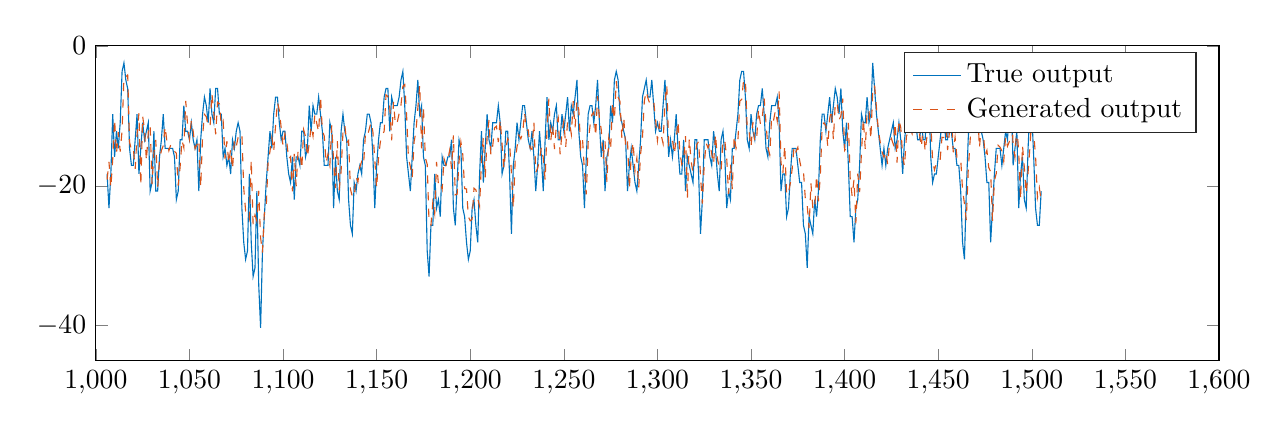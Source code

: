 % This file was created by matlab2tikz.
%
\definecolor{mycolor1}{rgb}{0.0,0.447,0.741}%
\definecolor{mycolor2}{rgb}{0.85,0.325,0.098}%
%
\begin{tikzpicture}

\begin{axis}[%
width=14.264cm,
height=4cm,
at={(0cm,0cm)},
scale only axis,
xmin=1000,
xmax=1600,
ymin=-45,
ymax=0,
axis background/.style={fill=white},
legend style={legend cell align=left, align=left, draw=white!15!black}
]
\addplot [color=mycolor1]
  table[row sep=crcr]{%
1006	-18.311\\
1007	-23.193\\
1008	-18.311\\
1009	-9.766\\
1010	-15.869\\
1011	-12.207\\
1012	-14.648\\
1013	-10.986\\
1014	-3.662\\
1015	-2.441\\
1016	-4.883\\
1017	-6.104\\
1018	-14.648\\
1019	-17.09\\
1020	-17.09\\
1021	-13.428\\
1022	-9.766\\
1023	-18.311\\
1024	-14.648\\
1025	-10.986\\
1026	-13.428\\
1027	-12.207\\
1028	-10.986\\
1029	-20.752\\
1030	-19.531\\
1031	-12.207\\
1032	-20.752\\
1033	-20.752\\
1034	-15.869\\
1035	-13.428\\
1036	-9.766\\
1037	-14.648\\
1038	-14.648\\
1039	-14.648\\
1040	-14.648\\
1041	-14.648\\
1042	-15.869\\
1043	-21.973\\
1044	-20.752\\
1045	-13.428\\
1046	-13.428\\
1047	-8.545\\
1048	-12.207\\
1049	-12.207\\
1050	-13.428\\
1051	-10.986\\
1052	-13.428\\
1053	-14.648\\
1054	-13.428\\
1055	-20.752\\
1056	-13.428\\
1057	-9.766\\
1058	-7.324\\
1059	-8.545\\
1060	-10.986\\
1061	-6.104\\
1062	-9.766\\
1063	-10.986\\
1064	-6.104\\
1065	-6.104\\
1066	-9.766\\
1067	-9.766\\
1068	-15.869\\
1069	-14.648\\
1070	-17.09\\
1071	-15.869\\
1072	-18.311\\
1073	-13.428\\
1074	-14.648\\
1075	-12.207\\
1076	-10.986\\
1077	-12.207\\
1078	-23.193\\
1079	-28.076\\
1080	-30.518\\
1081	-29.297\\
1082	-18.311\\
1083	-28.076\\
1084	-32.959\\
1085	-31.738\\
1086	-20.752\\
1087	-34.18\\
1088	-40.283\\
1089	-29.297\\
1090	-24.414\\
1091	-19.531\\
1092	-15.869\\
1093	-12.207\\
1094	-14.648\\
1095	-9.766\\
1096	-7.324\\
1097	-7.324\\
1098	-10.986\\
1099	-13.428\\
1100	-12.207\\
1101	-12.207\\
1102	-15.869\\
1103	-18.311\\
1104	-19.531\\
1105	-15.869\\
1106	-21.973\\
1107	-15.869\\
1108	-15.869\\
1109	-17.09\\
1110	-12.207\\
1111	-12.207\\
1112	-15.869\\
1113	-14.648\\
1114	-8.545\\
1115	-12.207\\
1116	-8.545\\
1117	-9.766\\
1118	-9.766\\
1119	-7.324\\
1120	-9.766\\
1121	-12.207\\
1122	-17.09\\
1123	-17.09\\
1124	-17.09\\
1125	-10.986\\
1126	-12.207\\
1127	-23.193\\
1128	-15.869\\
1129	-20.752\\
1130	-21.973\\
1131	-12.207\\
1132	-9.766\\
1133	-12.207\\
1134	-13.428\\
1135	-21.973\\
1136	-25.635\\
1137	-26.855\\
1138	-19.531\\
1139	-20.752\\
1140	-18.311\\
1141	-17.09\\
1142	-18.311\\
1143	-13.428\\
1144	-12.207\\
1145	-9.766\\
1146	-9.766\\
1147	-10.986\\
1148	-15.869\\
1149	-23.193\\
1150	-17.09\\
1151	-13.428\\
1152	-10.986\\
1153	-10.986\\
1154	-7.324\\
1155	-6.104\\
1156	-6.104\\
1157	-12.207\\
1158	-7.324\\
1159	-8.545\\
1160	-8.545\\
1161	-8.545\\
1162	-7.324\\
1163	-4.883\\
1164	-3.662\\
1165	-8.545\\
1166	-15.869\\
1167	-18.311\\
1168	-20.752\\
1169	-15.869\\
1170	-10.986\\
1171	-8.545\\
1172	-4.883\\
1173	-9.766\\
1174	-8.545\\
1175	-15.869\\
1176	-17.09\\
1177	-29.297\\
1178	-32.959\\
1179	-25.635\\
1180	-25.635\\
1181	-18.311\\
1182	-23.193\\
1183	-21.973\\
1184	-24.414\\
1185	-15.869\\
1186	-17.09\\
1187	-17.09\\
1188	-15.869\\
1189	-15.869\\
1190	-13.428\\
1191	-23.193\\
1192	-25.635\\
1193	-19.531\\
1194	-13.428\\
1195	-14.648\\
1196	-23.193\\
1197	-24.414\\
1198	-28.076\\
1199	-30.518\\
1200	-29.297\\
1201	-23.193\\
1202	-21.973\\
1203	-25.635\\
1204	-28.076\\
1205	-18.311\\
1206	-12.207\\
1207	-19.531\\
1208	-14.648\\
1209	-9.766\\
1210	-13.428\\
1211	-14.648\\
1212	-10.986\\
1213	-10.986\\
1214	-10.986\\
1215	-8.545\\
1216	-10.986\\
1217	-18.311\\
1218	-17.09\\
1219	-12.207\\
1220	-12.207\\
1221	-18.311\\
1222	-26.855\\
1223	-17.09\\
1224	-14.648\\
1225	-10.986\\
1226	-13.428\\
1227	-10.986\\
1228	-8.545\\
1229	-8.545\\
1230	-10.986\\
1231	-13.428\\
1232	-14.648\\
1233	-12.207\\
1234	-15.869\\
1235	-20.752\\
1236	-17.09\\
1237	-12.207\\
1238	-15.869\\
1239	-20.752\\
1240	-13.428\\
1241	-7.324\\
1242	-13.428\\
1243	-10.986\\
1244	-12.207\\
1245	-9.766\\
1246	-8.545\\
1247	-13.428\\
1248	-13.428\\
1249	-9.766\\
1250	-12.207\\
1251	-9.766\\
1252	-7.324\\
1253	-12.207\\
1254	-8.545\\
1255	-9.766\\
1256	-7.324\\
1257	-4.883\\
1258	-12.207\\
1259	-15.869\\
1260	-17.09\\
1261	-23.193\\
1262	-15.869\\
1263	-9.766\\
1264	-8.545\\
1265	-8.545\\
1266	-10.986\\
1267	-8.545\\
1268	-4.883\\
1269	-10.986\\
1270	-15.869\\
1271	-13.428\\
1272	-20.752\\
1273	-15.869\\
1274	-14.648\\
1275	-8.545\\
1276	-10.986\\
1277	-4.883\\
1278	-3.662\\
1279	-4.883\\
1280	-9.766\\
1281	-10.986\\
1282	-12.207\\
1283	-13.428\\
1284	-20.752\\
1285	-17.09\\
1286	-14.648\\
1287	-17.09\\
1288	-19.531\\
1289	-20.752\\
1290	-17.09\\
1291	-13.428\\
1292	-7.324\\
1293	-6.104\\
1294	-4.883\\
1295	-7.324\\
1296	-7.324\\
1297	-4.883\\
1298	-8.545\\
1299	-12.207\\
1300	-10.986\\
1301	-12.207\\
1302	-12.207\\
1303	-8.545\\
1304	-4.883\\
1305	-9.766\\
1306	-15.869\\
1307	-13.428\\
1308	-15.869\\
1309	-13.428\\
1310	-9.766\\
1311	-14.648\\
1312	-18.311\\
1313	-18.311\\
1314	-13.428\\
1315	-20.752\\
1316	-15.869\\
1317	-17.09\\
1318	-18.311\\
1319	-19.531\\
1320	-13.428\\
1321	-13.428\\
1322	-18.311\\
1323	-26.855\\
1324	-21.973\\
1325	-13.428\\
1326	-13.428\\
1327	-13.428\\
1328	-15.869\\
1329	-17.09\\
1330	-12.207\\
1331	-14.648\\
1332	-18.311\\
1333	-20.752\\
1334	-13.428\\
1335	-12.207\\
1336	-15.869\\
1337	-23.193\\
1338	-20.752\\
1339	-21.973\\
1340	-14.648\\
1341	-14.648\\
1342	-12.207\\
1343	-9.766\\
1344	-4.883\\
1345	-3.662\\
1346	-3.662\\
1347	-7.324\\
1348	-13.428\\
1349	-14.648\\
1350	-9.766\\
1351	-12.207\\
1352	-13.428\\
1353	-9.766\\
1354	-8.545\\
1355	-8.545\\
1356	-6.104\\
1357	-9.766\\
1358	-14.648\\
1359	-15.869\\
1360	-10.986\\
1361	-8.545\\
1362	-8.545\\
1363	-8.545\\
1364	-7.324\\
1365	-10.986\\
1366	-20.752\\
1367	-18.311\\
1368	-18.311\\
1369	-24.414\\
1370	-23.193\\
1371	-18.311\\
1372	-14.648\\
1373	-14.648\\
1374	-14.648\\
1375	-17.09\\
1376	-19.531\\
1377	-19.531\\
1378	-25.635\\
1379	-26.855\\
1380	-31.738\\
1381	-24.414\\
1382	-25.635\\
1383	-26.855\\
1384	-21.973\\
1385	-24.414\\
1386	-20.752\\
1387	-13.428\\
1388	-9.766\\
1389	-9.766\\
1390	-12.207\\
1391	-9.766\\
1392	-7.324\\
1393	-10.986\\
1394	-8.545\\
1395	-6.104\\
1396	-7.324\\
1397	-9.766\\
1398	-6.104\\
1399	-12.207\\
1400	-14.648\\
1401	-10.986\\
1402	-17.09\\
1403	-24.414\\
1404	-24.414\\
1405	-28.076\\
1406	-23.193\\
1407	-21.973\\
1408	-17.09\\
1409	-9.766\\
1410	-10.986\\
1411	-10.986\\
1412	-7.324\\
1413	-10.986\\
1414	-9.766\\
1415	-2.441\\
1416	-6.104\\
1417	-9.766\\
1418	-12.207\\
1419	-14.648\\
1420	-17.09\\
1421	-14.648\\
1422	-17.09\\
1423	-14.648\\
1424	-13.428\\
1425	-12.207\\
1426	-10.986\\
1427	-14.648\\
1428	-13.428\\
1429	-10.986\\
1430	-13.428\\
1431	-18.311\\
1432	-13.428\\
1433	-10.986\\
1434	-10.986\\
1435	-10.986\\
1436	-8.545\\
1437	-7.324\\
1438	-10.986\\
1439	-13.428\\
1440	-13.428\\
1441	-10.986\\
1442	-13.428\\
1443	-13.428\\
1444	-8.545\\
1445	-7.324\\
1446	-15.869\\
1447	-19.531\\
1448	-18.311\\
1449	-18.311\\
1450	-15.869\\
1451	-13.428\\
1452	-10.986\\
1453	-9.766\\
1454	-13.428\\
1455	-13.428\\
1456	-8.545\\
1457	-12.207\\
1458	-14.648\\
1459	-14.648\\
1460	-17.09\\
1461	-17.09\\
1462	-20.752\\
1463	-28.076\\
1464	-30.518\\
1465	-20.752\\
1466	-13.428\\
1467	-8.545\\
1468	-6.104\\
1469	-8.545\\
1470	-7.324\\
1471	-10.986\\
1472	-12.207\\
1473	-12.207\\
1474	-13.428\\
1475	-15.869\\
1476	-19.531\\
1477	-19.531\\
1478	-28.076\\
1479	-23.193\\
1480	-18.311\\
1481	-14.648\\
1482	-14.648\\
1483	-14.648\\
1484	-17.09\\
1485	-14.648\\
1486	-12.207\\
1487	-13.428\\
1488	-8.545\\
1489	-7.324\\
1490	-17.09\\
1491	-14.648\\
1492	-12.207\\
1493	-23.193\\
1494	-18.311\\
1495	-15.869\\
1496	-21.973\\
1497	-23.193\\
1498	-14.648\\
1499	-8.545\\
1500	-9.766\\
1501	-15.869\\
1502	-23.193\\
1503	-25.635\\
1504	-25.635\\
1505	-20.752\\
};
\addlegendentry{True output}

\addplot [color=mycolor2, dashed]
  table[row sep=crcr]{%
1006	-19.123\\
1007	-16.574\\
1008	-20.274\\
1009	-16.222\\
1010	-10.483\\
1011	-15.435\\
1012	-12.331\\
1013	-15.103\\
1014	-12.092\\
1015	-4.438\\
1016	-4.438\\
1017	-4.165\\
1018	-13.785\\
1019	-14.858\\
1020	-14.596\\
1021	-17.592\\
1022	-12.712\\
1023	-9.634\\
1024	-19.975\\
1025	-10.077\\
1026	-12.06\\
1027	-16.43\\
1028	-12.358\\
1029	-11.294\\
1030	-19.775\\
1031	-15.297\\
1032	-13.448\\
1033	-20.219\\
1034	-16.411\\
1035	-14.953\\
1036	-14.272\\
1037	-11.527\\
1038	-13.821\\
1039	-14.995\\
1040	-14.119\\
1041	-14.426\\
1042	-15.081\\
1043	-15.355\\
1044	-19.983\\
1045	-17.35\\
1046	-13.498\\
1047	-14.555\\
1048	-7.886\\
1049	-11.236\\
1050	-13.289\\
1051	-10.728\\
1052	-12.233\\
1053	-14.675\\
1054	-14.106\\
1055	-13.405\\
1056	-20.183\\
1057	-12.963\\
1058	-9.8\\
1059	-10.117\\
1060	-11.532\\
1061	-11.554\\
1062	-6.817\\
1063	-9.608\\
1064	-12.651\\
1065	-8.055\\
1066	-8.298\\
1067	-11.318\\
1068	-10.721\\
1069	-16.128\\
1070	-13.631\\
1071	-16.804\\
1072	-14.735\\
1073	-17.645\\
1074	-13.508\\
1075	-14.372\\
1076	-13.068\\
1077	-12.693\\
1078	-12.538\\
1079	-20.358\\
1080	-23.595\\
1081	-23.491\\
1082	-24.629\\
1083	-16.296\\
1084	-25.571\\
1085	-24.191\\
1086	-25.017\\
1087	-20.714\\
1088	-27.43\\
1089	-29.558\\
1090	-23.912\\
1091	-23.095\\
1092	-16.655\\
1093	-15.096\\
1094	-13.079\\
1095	-15.113\\
1096	-11.365\\
1097	-8.01\\
1098	-9.205\\
1099	-11.726\\
1100	-14.379\\
1101	-12.554\\
1102	-13.766\\
1103	-16.18\\
1104	-15.832\\
1105	-20.785\\
1106	-15.446\\
1107	-20.091\\
1108	-15.006\\
1109	-15.096\\
1110	-17.608\\
1111	-11.996\\
1112	-12.974\\
1113	-15.893\\
1114	-13.91\\
1115	-11.475\\
1116	-12.887\\
1117	-9.761\\
1118	-11.062\\
1119	-12.312\\
1120	-7.268\\
1121	-12.127\\
1122	-12.911\\
1123	-16.755\\
1124	-15.472\\
1125	-17.046\\
1126	-11.381\\
1127	-16.472\\
1128	-20.327\\
1129	-13.61\\
1130	-20.633\\
1131	-17.963\\
1132	-12.373\\
1133	-11.376\\
1134	-13.839\\
1135	-13.516\\
1136	-20.495\\
1137	-21.521\\
1138	-21.64\\
1139	-18.737\\
1140	-19.448\\
1141	-17.287\\
1142	-16.535\\
1143	-17.022\\
1144	-12.599\\
1145	-12.929\\
1146	-11.938\\
1147	-10.938\\
1148	-12.289\\
1149	-16.29\\
1150	-20.345\\
1151	-15.925\\
1152	-13.688\\
1153	-12.703\\
1154	-12.228\\
1155	-7.011\\
1156	-7.259\\
1157	-8.682\\
1158	-13.51\\
1159	-8.025\\
1160	-11.274\\
1161	-10.932\\
1162	-9.676\\
1163	-8.445\\
1164	-5.796\\
1165	-5.533\\
1166	-9.949\\
1167	-16.129\\
1168	-17.245\\
1169	-18.84\\
1170	-13.704\\
1171	-12.235\\
1172	-8.871\\
1173	-5.604\\
1174	-14.664\\
1175	-8.773\\
1176	-16.011\\
1177	-16.921\\
1178	-25.343\\
1179	-25.623\\
1180	-22.358\\
1181	-23.969\\
1182	-16.596\\
1183	-19.82\\
1184	-19.52\\
1185	-20.486\\
1186	-16.141\\
1187	-17.051\\
1188	-16.333\\
1189	-14.931\\
1190	-17.56\\
1191	-12.784\\
1192	-21.294\\
1193	-21.206\\
1194	-16.537\\
1195	-13.747\\
1196	-15.506\\
1197	-20.406\\
1198	-20.446\\
1199	-24.457\\
1200	-25.001\\
1201	-24.792\\
1202	-20.346\\
1203	-20.574\\
1204	-21.828\\
1205	-22.932\\
1206	-16.312\\
1207	-13.081\\
1208	-18.843\\
1209	-13.086\\
1210	-10.642\\
1211	-15.541\\
1212	-14.295\\
1213	-11.721\\
1214	-11.479\\
1215	-13.769\\
1216	-10.567\\
1217	-14.074\\
1218	-17.557\\
1219	-14.618\\
1220	-13.286\\
1221	-13.846\\
1222	-18.16\\
1223	-23.238\\
1224	-16.393\\
1225	-14.402\\
1226	-12.755\\
1227	-13.294\\
1228	-12.47\\
1229	-9.552\\
1230	-12.049\\
1231	-12.032\\
1232	-14.639\\
1233	-14.792\\
1234	-10.903\\
1235	-18.074\\
1236	-17.5\\
1237	-16.275\\
1238	-14.503\\
1239	-16.042\\
1240	-19.181\\
1241	-12.002\\
1242	-7.555\\
1243	-13.558\\
1244	-11.336\\
1245	-14.741\\
1246	-11.396\\
1247	-10.314\\
1248	-15.505\\
1249	-12.452\\
1250	-10.735\\
1251	-14.452\\
1252	-10.809\\
1253	-10.876\\
1254	-12.632\\
1255	-7.912\\
1256	-11.654\\
1257	-7.845\\
1258	-9.174\\
1259	-14.591\\
1260	-13.406\\
1261	-17.931\\
1262	-21.237\\
1263	-13.727\\
1264	-11.403\\
1265	-9.821\\
1266	-9.485\\
1267	-12.956\\
1268	-7.188\\
1269	-10.256\\
1270	-12.028\\
1271	-16.141\\
1272	-13.665\\
1273	-19.438\\
1274	-13.177\\
1275	-14.836\\
1276	-8.056\\
1277	-10.566\\
1278	-5.07\\
1279	-7.35\\
1280	-7.965\\
1281	-13.261\\
1282	-10.203\\
1283	-14.339\\
1284	-13.526\\
1285	-20.421\\
1286	-15.75\\
1287	-13.754\\
1288	-17.894\\
1289	-16.044\\
1290	-20.247\\
1291	-15.471\\
1292	-13.083\\
1293	-7.865\\
1294	-6.506\\
1295	-7.542\\
1296	-8.322\\
1297	-8.149\\
1298	-7.907\\
1299	-10.502\\
1300	-13.535\\
1301	-11.262\\
1302	-12.741\\
1303	-13.944\\
1304	-8.134\\
1305	-5.603\\
1306	-14.077\\
1307	-13.468\\
1308	-13.332\\
1309	-15.479\\
1310	-13.356\\
1311	-10.773\\
1312	-15.274\\
1313	-16.94\\
1314	-16.271\\
1315	-12.911\\
1316	-21.88\\
1317	-13.258\\
1318	-16.526\\
1319	-18.096\\
1320	-16.189\\
1321	-14.099\\
1322	-13.672\\
1323	-18.567\\
1324	-22.557\\
1325	-16.952\\
1326	-13.872\\
1327	-14.593\\
1328	-13.897\\
1329	-15.456\\
1330	-16.873\\
1331	-12.618\\
1332	-16.068\\
1333	-17.409\\
1334	-17.87\\
1335	-13.414\\
1336	-13.582\\
1337	-16.041\\
1338	-21.176\\
1339	-16.866\\
1340	-20.479\\
1341	-12.88\\
1342	-14.637\\
1343	-13.48\\
1344	-7.886\\
1345	-7.668\\
1346	-4.973\\
1347	-4.79\\
1348	-12.227\\
1349	-12.35\\
1350	-14.454\\
1351	-10.876\\
1352	-13.733\\
1353	-13.255\\
1354	-9.055\\
1355	-11.165\\
1356	-10.224\\
1357	-7.52\\
1358	-11.061\\
1359	-14.505\\
1360	-15.551\\
1361	-10.16\\
1362	-10.695\\
1363	-9.236\\
1364	-10.742\\
1365	-6.524\\
1366	-16.712\\
1367	-18.21\\
1368	-14.22\\
1369	-21.321\\
1370	-20.998\\
1371	-19.64\\
1372	-17.534\\
1373	-14.327\\
1374	-15.158\\
1375	-14.497\\
1376	-16.435\\
1377	-17.734\\
1378	-17.878\\
1379	-21.863\\
1380	-22.776\\
1381	-26.03\\
1382	-19.648\\
1383	-23.133\\
1384	-23.45\\
1385	-18.489\\
1386	-22.216\\
1387	-18.631\\
1388	-11.509\\
1389	-11.007\\
1390	-11.419\\
1391	-14.374\\
1392	-10.345\\
1393	-9.178\\
1394	-13.411\\
1395	-8.167\\
1396	-8.088\\
1397	-10.617\\
1398	-10.013\\
1399	-7.537\\
1400	-14.953\\
1401	-14.525\\
1402	-11.004\\
1403	-19.072\\
1404	-21.472\\
1405	-19.142\\
1406	-25.361\\
1407	-18.26\\
1408	-20.908\\
1409	-15.183\\
1410	-10.42\\
1411	-14.708\\
1412	-9.504\\
1413	-9.086\\
1414	-13.377\\
1415	-6.49\\
1416	-5.634\\
1417	-8.865\\
1418	-12.052\\
1419	-13.726\\
1420	-15.171\\
1421	-15.901\\
1422	-15.081\\
1423	-16.927\\
1424	-13.811\\
1425	-13.25\\
1426	-14.076\\
1427	-11.016\\
1428	-16.703\\
1429	-10.538\\
1430	-11.722\\
1431	-15.698\\
1432	-17.198\\
1433	-12.938\\
1434	-12.281\\
1435	-11.772\\
1436	-12.529\\
1437	-8.331\\
1438	-9.664\\
1439	-12.735\\
1440	-12.618\\
1441	-14.447\\
1442	-11.449\\
1443	-15.091\\
1444	-12.935\\
1445	-8.624\\
1446	-10.791\\
1447	-16.385\\
1448	-17.732\\
1449	-16.755\\
1450	-16.799\\
1451	-16.372\\
1452	-13.071\\
1453	-13.111\\
1454	-10.71\\
1455	-14.894\\
1456	-12.338\\
1457	-8.997\\
1458	-15.203\\
1459	-13.065\\
1460	-15.918\\
1461	-15.886\\
1462	-16.169\\
1463	-20.591\\
1464	-22.551\\
1465	-24.889\\
1466	-17.977\\
1467	-13.663\\
1468	-9.998\\
1469	-6.297\\
1470	-11.279\\
1471	-8.824\\
1472	-14.614\\
1473	-11.63\\
1474	-11.905\\
1475	-15.623\\
1476	-14.924\\
1477	-17.405\\
1478	-17.986\\
1479	-24.998\\
1480	-19.251\\
1481	-18.243\\
1482	-14.215\\
1483	-14.489\\
1484	-15.002\\
1485	-16.487\\
1486	-12.995\\
1487	-14.35\\
1488	-13.679\\
1489	-7.806\\
1490	-14.19\\
1491	-15.864\\
1492	-11.455\\
1493	-15.227\\
1494	-21.977\\
1495	-14.232\\
1496	-17.367\\
1497	-21.117\\
1498	-18.106\\
1499	-14.402\\
1500	-10.075\\
1501	-12.528\\
1502	-15.759\\
1503	-21.67\\
1504	-20.261\\
1505	-22.095\\
};
\addlegendentry{Generated output}

\end{axis}
\end{tikzpicture}%